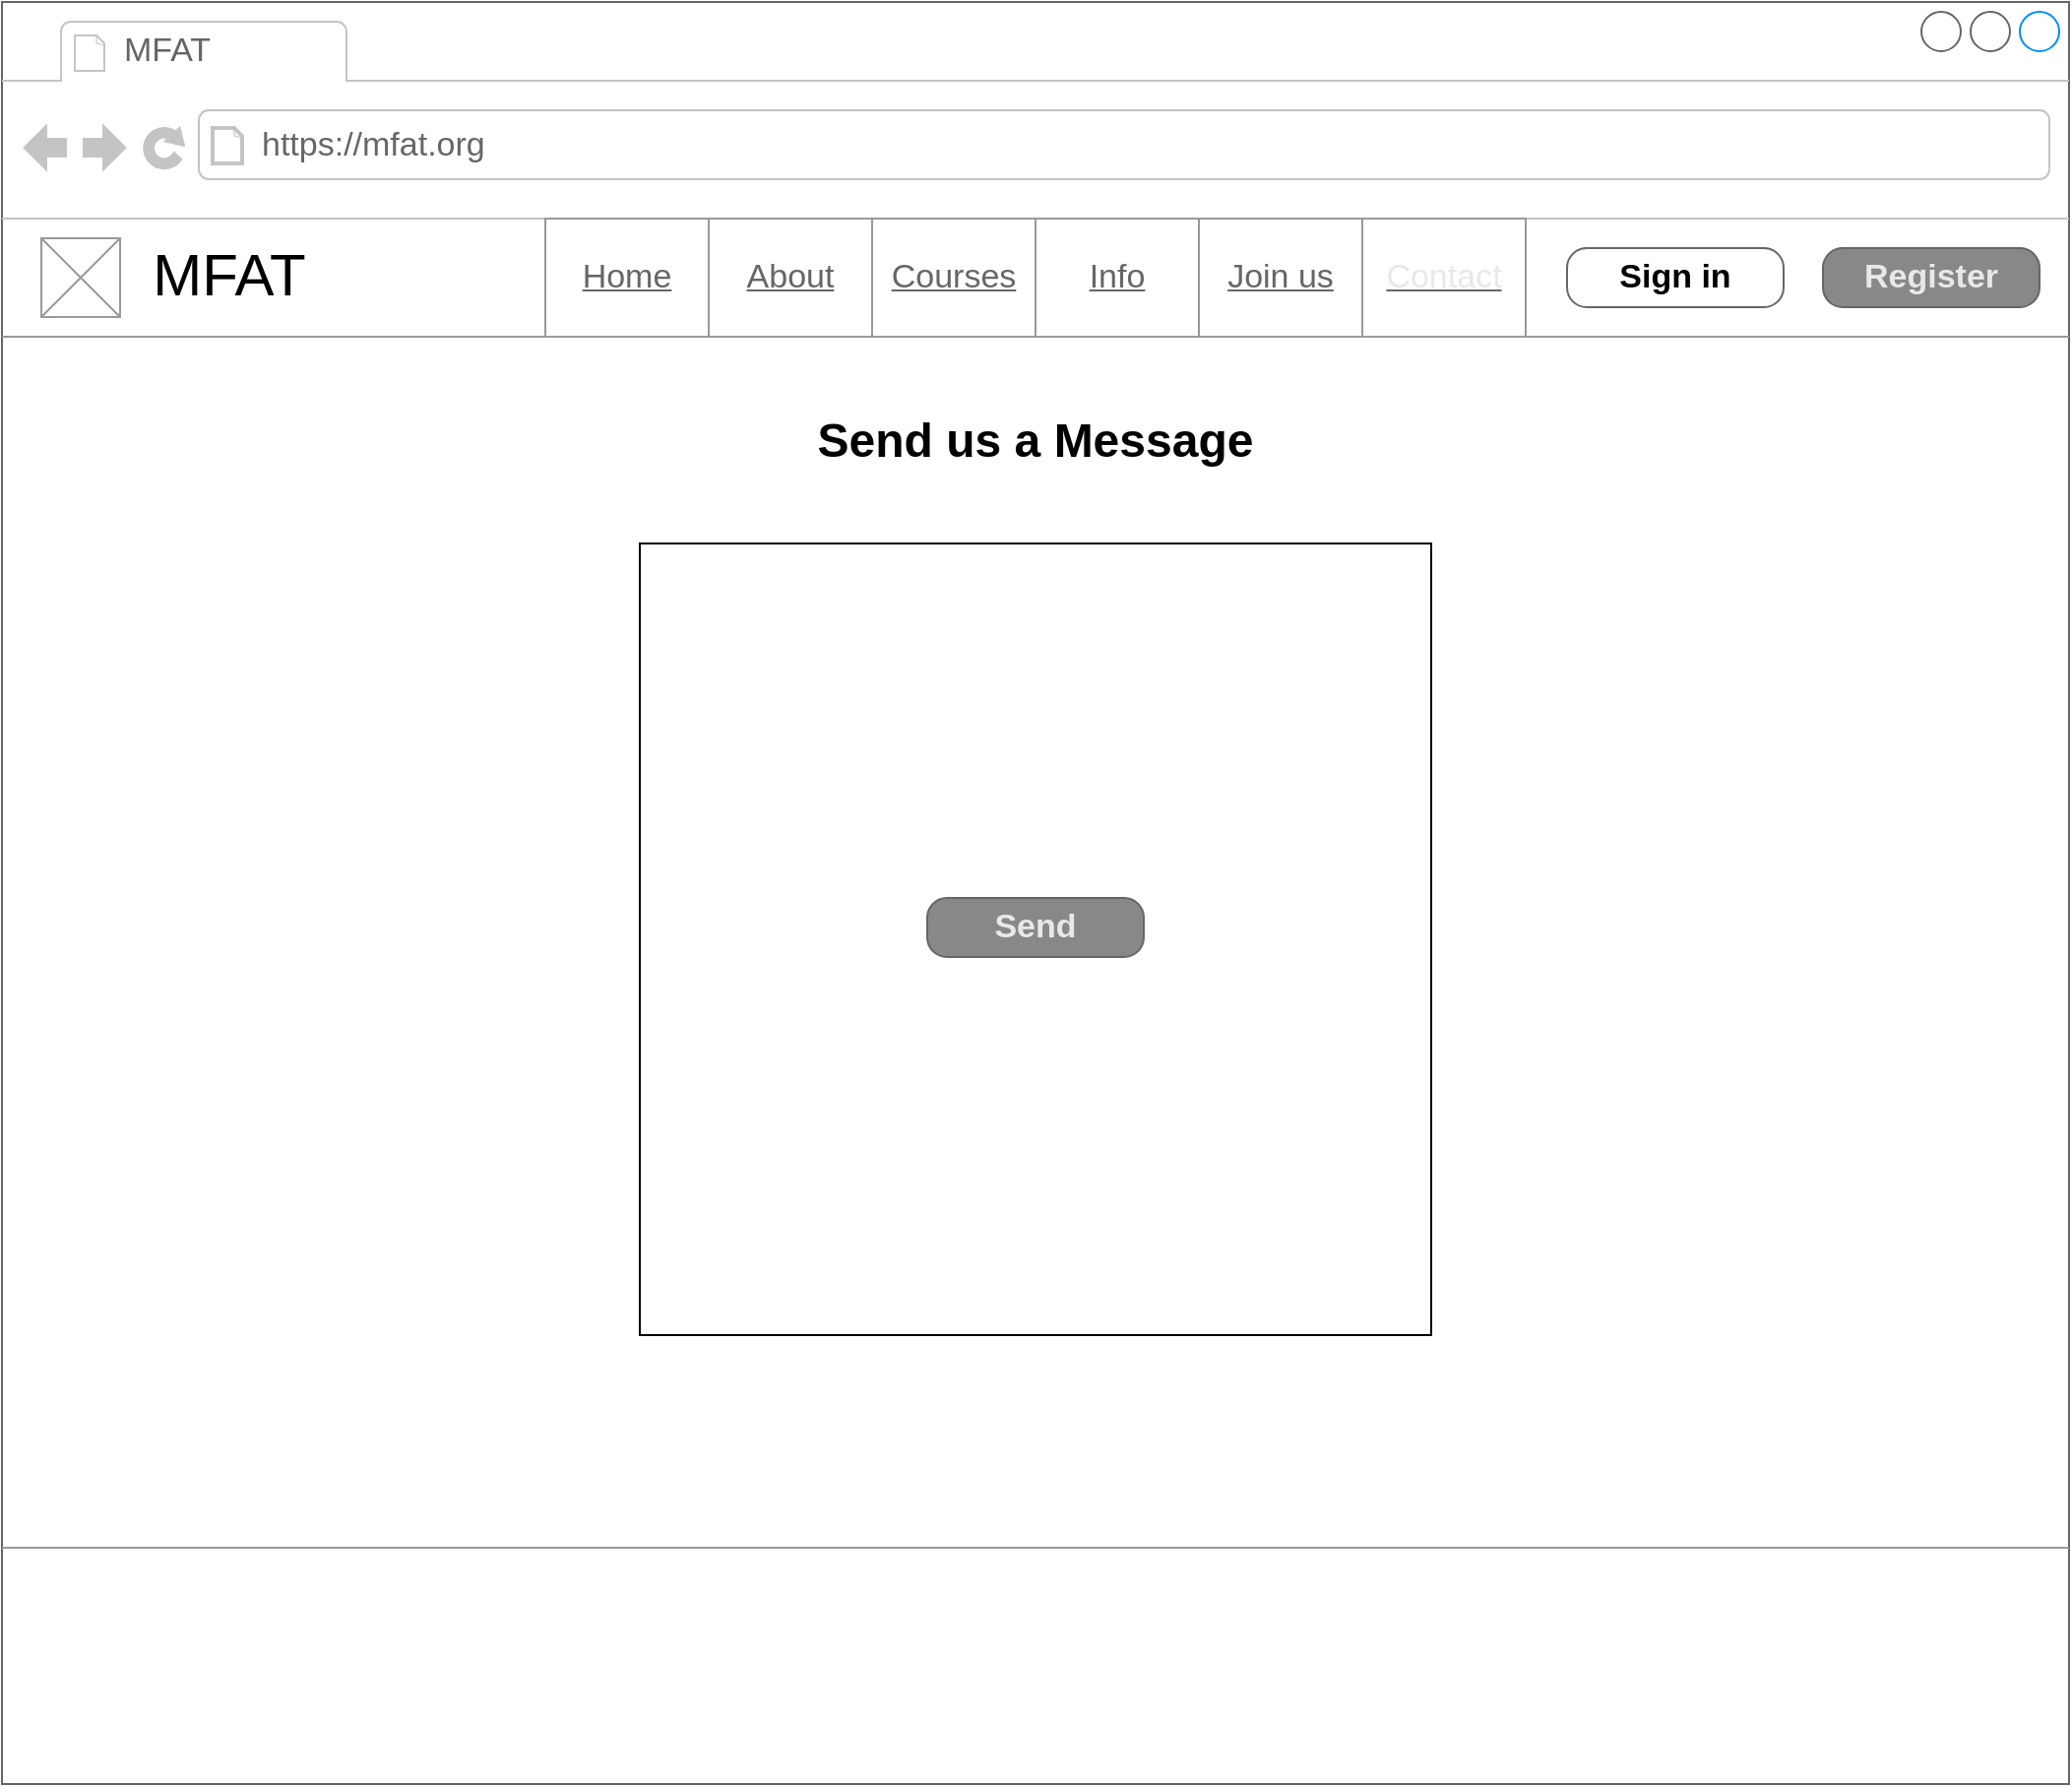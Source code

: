 <mxfile version="21.2.8" type="device">
  <diagram name="Page-1" id="2cc2dc42-3aac-f2a9-1cec-7a8b7cbee084">
    <mxGraphModel dx="2157" dy="1497" grid="1" gridSize="10" guides="1" tooltips="1" connect="1" arrows="1" fold="1" page="1" pageScale="1" pageWidth="1100" pageHeight="850" background="#ffffff" math="0" shadow="0">
      <root>
        <mxCell id="0" />
        <mxCell id="1" parent="0" />
        <mxCell id="7026571954dc6520-1" value="" style="strokeWidth=1;shadow=0;dashed=0;align=center;html=1;shape=mxgraph.mockup.containers.browserWindow;rSize=0;strokeColor=#666666;mainText=,;recursiveResize=0;rounded=0;labelBackgroundColor=default;fontFamily=Verdana;fontSize=12;fontColor=default;" parent="1" vertex="1">
          <mxGeometry x="25" y="15" width="1050" height="905" as="geometry" />
        </mxCell>
        <mxCell id="fSbsuVp3RrNgZoduRBOz-7" value="" style="whiteSpace=wrap;html=1;aspect=fixed;" vertex="1" parent="7026571954dc6520-1">
          <mxGeometry x="324" y="275" width="402" height="402" as="geometry" />
        </mxCell>
        <mxCell id="7026571954dc6520-2" value="MFAT" style="strokeWidth=1;shadow=0;dashed=0;align=center;html=1;shape=mxgraph.mockup.containers.anchor;fontSize=17;fontColor=#666666;align=left;" parent="7026571954dc6520-1" vertex="1">
          <mxGeometry x="60" y="12" width="110" height="26" as="geometry" />
        </mxCell>
        <mxCell id="7026571954dc6520-3" value="https://mfat.org" style="strokeWidth=1;shadow=0;dashed=0;align=center;html=1;shape=mxgraph.mockup.containers.anchor;rSize=0;fontSize=17;fontColor=#666666;align=left;" parent="7026571954dc6520-1" vertex="1">
          <mxGeometry x="130" y="60" width="250" height="26" as="geometry" />
        </mxCell>
        <mxCell id="7026571954dc6520-4" value="MFAT" style="text;html=1;points=[];align=center;verticalAlign=middle;spacingTop=-4;fontSize=30;fontFamily=Helvetica;" parent="7026571954dc6520-1" vertex="1">
          <mxGeometry x="71.25" y="122.5" width="87.5" height="35" as="geometry" />
        </mxCell>
        <mxCell id="7026571954dc6520-21" value="" style="verticalLabelPosition=bottom;shadow=0;dashed=0;align=center;html=1;verticalAlign=top;strokeWidth=1;shape=mxgraph.mockup.markup.line;strokeColor=#999999;rounded=0;labelBackgroundColor=none;fillColor=#ffffff;fontFamily=Verdana;fontSize=12;fontColor=#000000;" parent="7026571954dc6520-1" vertex="1">
          <mxGeometry y="160" width="1050" height="20" as="geometry" />
        </mxCell>
        <mxCell id="DIWmAxOuPRVi0Q8sLhZ6-1" value="Register" style="strokeWidth=1;shadow=0;dashed=0;align=center;html=1;shape=mxgraph.mockup.buttons.button;strokeColor=#666666;mainText=;buttonStyle=round;fontSize=17;fontStyle=1;fillColor=#888888;whiteSpace=wrap;rounded=0;labelBackgroundColor=none;fillStyle=solid;fontColor=#E8E8E8;" parent="7026571954dc6520-1" vertex="1">
          <mxGeometry x="925" y="125" width="110" height="30" as="geometry" />
        </mxCell>
        <mxCell id="DIWmAxOuPRVi0Q8sLhZ6-2" value="Sign in" style="strokeWidth=1;shadow=0;dashed=0;align=center;html=1;shape=mxgraph.mockup.buttons.button;strokeColor=#666666;mainText=;buttonStyle=round;fontSize=17;fontStyle=1;fillColor=none;whiteSpace=wrap;rounded=0;labelBackgroundColor=none;" parent="7026571954dc6520-1" vertex="1">
          <mxGeometry x="795" y="125" width="110" height="30" as="geometry" />
        </mxCell>
        <mxCell id="DIWmAxOuPRVi0Q8sLhZ6-3" value="" style="verticalLabelPosition=bottom;shadow=0;dashed=0;align=center;html=1;verticalAlign=top;strokeWidth=1;shape=mxgraph.mockup.graphics.simpleIcon;strokeColor=#999999;fillColor=#ffffff;rounded=0;labelBackgroundColor=none;fontFamily=Verdana;fontSize=12;fontColor=#000000;" parent="7026571954dc6520-1" vertex="1">
          <mxGeometry x="20" y="120" width="40" height="40" as="geometry" />
        </mxCell>
        <mxCell id="DIWmAxOuPRVi0Q8sLhZ6-6" value="&lt;h1&gt;Send us a Message&lt;/h1&gt;" style="text;html=1;strokeColor=none;fillColor=none;spacing=5;spacingTop=-20;whiteSpace=wrap;overflow=hidden;rounded=0;verticalAlign=middle;align=center;" parent="7026571954dc6520-1" vertex="1">
          <mxGeometry x="290" y="205" width="470" height="55" as="geometry" />
        </mxCell>
        <mxCell id="DIWmAxOuPRVi0Q8sLhZ6-9" value="" style="strokeWidth=1;shadow=0;dashed=0;align=center;html=1;shape=mxgraph.mockup.forms.rrect;rSize=0;strokeColor=#999999;" parent="7026571954dc6520-1" vertex="1">
          <mxGeometry x="276" y="110" width="498" height="60" as="geometry" />
        </mxCell>
        <mxCell id="DIWmAxOuPRVi0Q8sLhZ6-10" value="&lt;u&gt;Home&lt;/u&gt;" style="strokeColor=inherit;fillColor=inherit;gradientColor=inherit;strokeWidth=1;shadow=0;dashed=0;align=center;html=1;shape=mxgraph.mockup.forms.rrect;rSize=0;fontSize=17;fontColor=#666666;whiteSpace=wrap;" parent="DIWmAxOuPRVi0Q8sLhZ6-9" vertex="1">
          <mxGeometry width="83" height="60" as="geometry" />
        </mxCell>
        <mxCell id="DIWmAxOuPRVi0Q8sLhZ6-11" value="&lt;u&gt;About&lt;/u&gt;" style="strokeColor=inherit;fillColor=inherit;gradientColor=inherit;strokeWidth=1;shadow=0;dashed=0;align=center;html=1;shape=mxgraph.mockup.forms.rrect;rSize=0;fontSize=17;fontColor=#666666;whiteSpace=wrap;" parent="DIWmAxOuPRVi0Q8sLhZ6-9" vertex="1">
          <mxGeometry x="83" width="83" height="60" as="geometry" />
        </mxCell>
        <mxCell id="DIWmAxOuPRVi0Q8sLhZ6-12" value="&lt;u&gt;Courses&lt;/u&gt;" style="strokeColor=inherit;fillColor=inherit;gradientColor=inherit;strokeWidth=1;shadow=0;dashed=0;align=center;html=1;shape=mxgraph.mockup.forms.rrect;rSize=0;fontSize=17;fontColor=#666666;whiteSpace=wrap;" parent="DIWmAxOuPRVi0Q8sLhZ6-9" vertex="1">
          <mxGeometry x="166" width="83" height="60" as="geometry" />
        </mxCell>
        <mxCell id="DIWmAxOuPRVi0Q8sLhZ6-13" value="&lt;u&gt;Info&lt;/u&gt;" style="strokeColor=inherit;fillColor=inherit;gradientColor=inherit;strokeWidth=1;shadow=0;dashed=0;align=center;html=1;shape=mxgraph.mockup.forms.rrect;rSize=0;fontSize=17;fontColor=#666666;whiteSpace=wrap;" parent="DIWmAxOuPRVi0Q8sLhZ6-9" vertex="1">
          <mxGeometry x="249" width="83" height="60" as="geometry" />
        </mxCell>
        <mxCell id="DIWmAxOuPRVi0Q8sLhZ6-14" value="&lt;u&gt;Join us&lt;/u&gt;" style="strokeColor=inherit;fillColor=inherit;gradientColor=inherit;strokeWidth=1;shadow=0;dashed=0;align=center;html=1;shape=mxgraph.mockup.forms.rrect;rSize=0;fontSize=17;fontColor=#666666;whiteSpace=wrap;" parent="DIWmAxOuPRVi0Q8sLhZ6-9" vertex="1">
          <mxGeometry x="332" width="83" height="60" as="geometry" />
        </mxCell>
        <mxCell id="DIWmAxOuPRVi0Q8sLhZ6-15" value="&lt;u&gt;&lt;font color=&quot;#e8e8e8&quot;&gt;Contact&lt;/font&gt;&lt;/u&gt;" style="strokeColor=inherit;fillColor=inherit;gradientColor=inherit;strokeWidth=1;shadow=0;dashed=0;align=center;html=1;shape=mxgraph.mockup.forms.rrect;rSize=0;fontSize=17;fontColor=#666666;whiteSpace=wrap;" parent="DIWmAxOuPRVi0Q8sLhZ6-9" vertex="1">
          <mxGeometry x="415" width="83" height="60" as="geometry" />
        </mxCell>
        <mxCell id="DIWmAxOuPRVi0Q8sLhZ6-38" value="" style="verticalLabelPosition=bottom;shadow=0;dashed=0;align=center;html=1;verticalAlign=top;strokeWidth=1;shape=mxgraph.mockup.markup.line;strokeColor=#999999;rounded=0;labelBackgroundColor=none;fillColor=#ffffff;fontFamily=Verdana;fontSize=12;fontColor=#000000;" parent="7026571954dc6520-1" vertex="1">
          <mxGeometry y="775" width="1050" height="20" as="geometry" />
        </mxCell>
        <mxCell id="fSbsuVp3RrNgZoduRBOz-6" value="Send" style="strokeWidth=1;shadow=0;dashed=0;align=center;html=1;shape=mxgraph.mockup.buttons.button;strokeColor=#666666;mainText=;buttonStyle=round;fontSize=17;fontStyle=1;fillColor=#888888;whiteSpace=wrap;rounded=0;labelBackgroundColor=none;fillStyle=solid;fontColor=#E8E8E8;" vertex="1" parent="7026571954dc6520-1">
          <mxGeometry x="470" y="455" width="110" height="30" as="geometry" />
        </mxCell>
      </root>
    </mxGraphModel>
  </diagram>
</mxfile>
